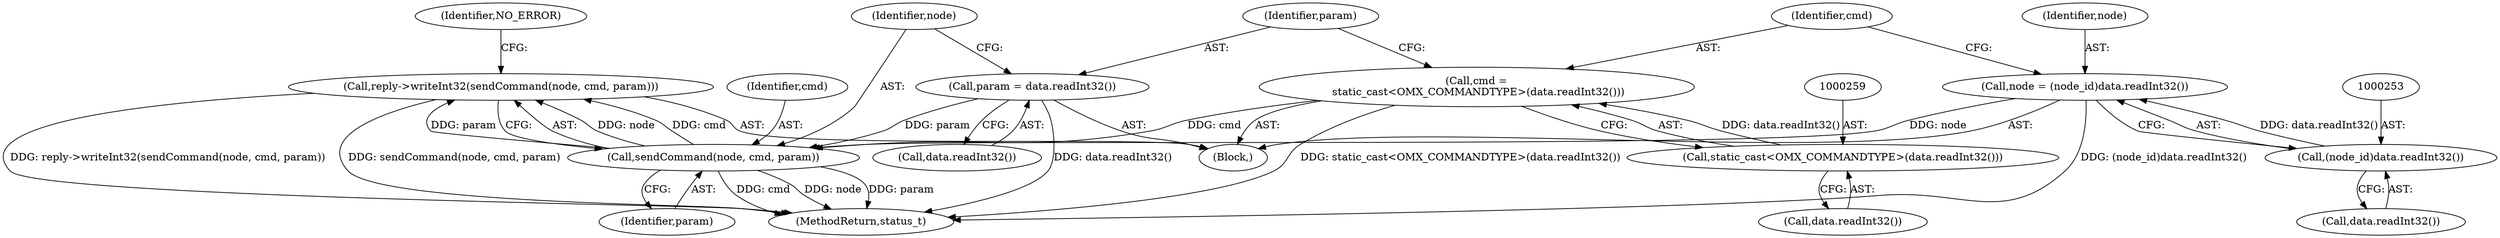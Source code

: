 digraph "0_Android_db829699d3293f254a7387894303451a91278986@API" {
"1000265" [label="(Call,reply->writeInt32(sendCommand(node, cmd, param)))"];
"1000266" [label="(Call,sendCommand(node, cmd, param))"];
"1000250" [label="(Call,node = (node_id)data.readInt32())"];
"1000252" [label="(Call,(node_id)data.readInt32())"];
"1000256" [label="(Call,cmd =\n static_cast<OMX_COMMANDTYPE>(data.readInt32()))"];
"1000258" [label="(Call,static_cast<OMX_COMMANDTYPE>(data.readInt32()))"];
"1000262" [label="(Call,param = data.readInt32())"];
"1000258" [label="(Call,static_cast<OMX_COMMANDTYPE>(data.readInt32()))"];
"1000267" [label="(Identifier,node)"];
"1000254" [label="(Call,data.readInt32())"];
"1000265" [label="(Call,reply->writeInt32(sendCommand(node, cmd, param)))"];
"1000252" [label="(Call,(node_id)data.readInt32())"];
"1000264" [label="(Call,data.readInt32())"];
"1000257" [label="(Identifier,cmd)"];
"1000251" [label="(Identifier,node)"];
"1000256" [label="(Call,cmd =\n static_cast<OMX_COMMANDTYPE>(data.readInt32()))"];
"1000269" [label="(Identifier,param)"];
"1000250" [label="(Call,node = (node_id)data.readInt32())"];
"1000266" [label="(Call,sendCommand(node, cmd, param))"];
"1001353" [label="(MethodReturn,status_t)"];
"1000244" [label="(Block,)"];
"1000260" [label="(Call,data.readInt32())"];
"1000271" [label="(Identifier,NO_ERROR)"];
"1000268" [label="(Identifier,cmd)"];
"1000262" [label="(Call,param = data.readInt32())"];
"1000263" [label="(Identifier,param)"];
"1000265" -> "1000244"  [label="AST: "];
"1000265" -> "1000266"  [label="CFG: "];
"1000266" -> "1000265"  [label="AST: "];
"1000271" -> "1000265"  [label="CFG: "];
"1000265" -> "1001353"  [label="DDG: reply->writeInt32(sendCommand(node, cmd, param))"];
"1000265" -> "1001353"  [label="DDG: sendCommand(node, cmd, param)"];
"1000266" -> "1000265"  [label="DDG: node"];
"1000266" -> "1000265"  [label="DDG: cmd"];
"1000266" -> "1000265"  [label="DDG: param"];
"1000266" -> "1000269"  [label="CFG: "];
"1000267" -> "1000266"  [label="AST: "];
"1000268" -> "1000266"  [label="AST: "];
"1000269" -> "1000266"  [label="AST: "];
"1000266" -> "1001353"  [label="DDG: param"];
"1000266" -> "1001353"  [label="DDG: cmd"];
"1000266" -> "1001353"  [label="DDG: node"];
"1000250" -> "1000266"  [label="DDG: node"];
"1000256" -> "1000266"  [label="DDG: cmd"];
"1000262" -> "1000266"  [label="DDG: param"];
"1000250" -> "1000244"  [label="AST: "];
"1000250" -> "1000252"  [label="CFG: "];
"1000251" -> "1000250"  [label="AST: "];
"1000252" -> "1000250"  [label="AST: "];
"1000257" -> "1000250"  [label="CFG: "];
"1000250" -> "1001353"  [label="DDG: (node_id)data.readInt32()"];
"1000252" -> "1000250"  [label="DDG: data.readInt32()"];
"1000252" -> "1000254"  [label="CFG: "];
"1000253" -> "1000252"  [label="AST: "];
"1000254" -> "1000252"  [label="AST: "];
"1000256" -> "1000244"  [label="AST: "];
"1000256" -> "1000258"  [label="CFG: "];
"1000257" -> "1000256"  [label="AST: "];
"1000258" -> "1000256"  [label="AST: "];
"1000263" -> "1000256"  [label="CFG: "];
"1000256" -> "1001353"  [label="DDG: static_cast<OMX_COMMANDTYPE>(data.readInt32())"];
"1000258" -> "1000256"  [label="DDG: data.readInt32()"];
"1000258" -> "1000260"  [label="CFG: "];
"1000259" -> "1000258"  [label="AST: "];
"1000260" -> "1000258"  [label="AST: "];
"1000262" -> "1000244"  [label="AST: "];
"1000262" -> "1000264"  [label="CFG: "];
"1000263" -> "1000262"  [label="AST: "];
"1000264" -> "1000262"  [label="AST: "];
"1000267" -> "1000262"  [label="CFG: "];
"1000262" -> "1001353"  [label="DDG: data.readInt32()"];
}
